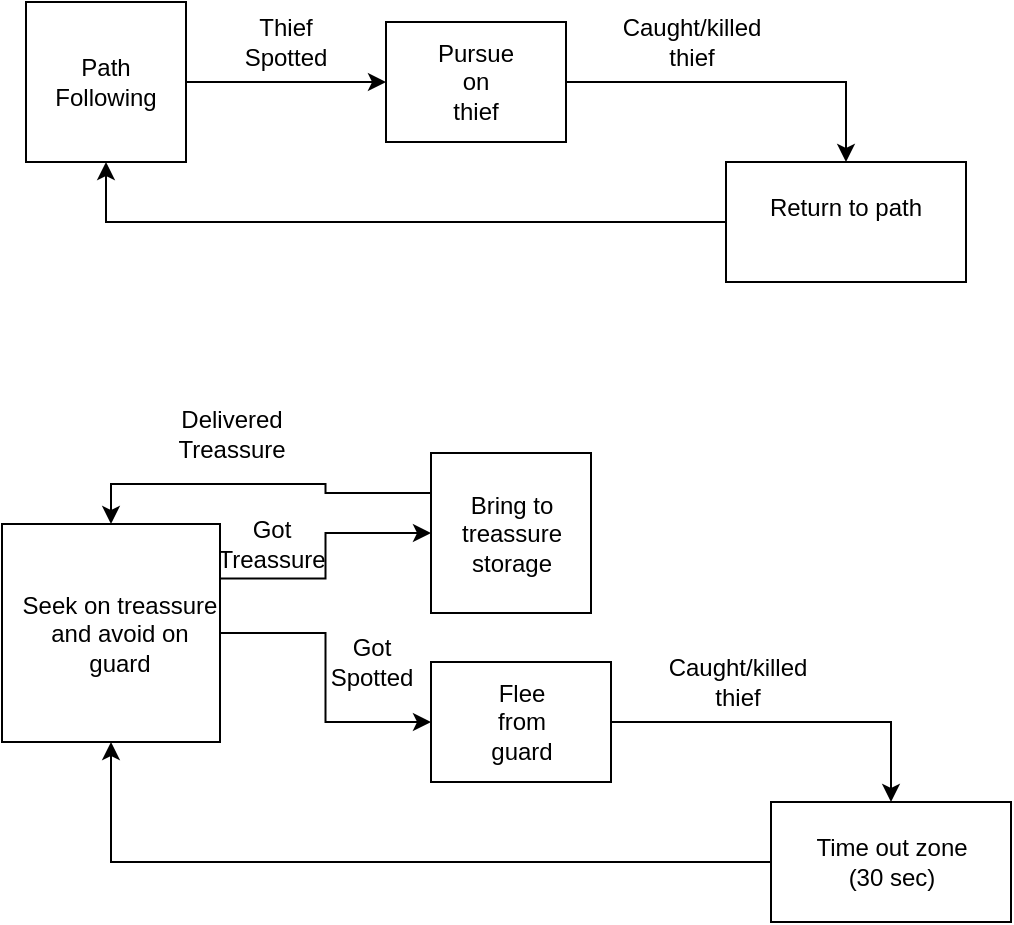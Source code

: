<mxfile version="10.8.0" type="device"><diagram id="Rw6Fp3HOxizFbm5RMDP1" name="Page-1"><mxGraphModel dx="1314" dy="797" grid="1" gridSize="10" guides="1" tooltips="1" connect="1" arrows="1" fold="1" page="1" pageScale="1" pageWidth="827" pageHeight="1169" math="0" shadow="0"><root><mxCell id="0"/><mxCell id="1" parent="0"/><mxCell id="LykZJVsjTRKF9K3R2qPe-4" style="edgeStyle=orthogonalEdgeStyle;rounded=0;orthogonalLoop=1;jettySize=auto;html=1;exitX=1;exitY=0.5;exitDx=0;exitDy=0;" edge="1" parent="1" source="LykZJVsjTRKF9K3R2qPe-1" target="LykZJVsjTRKF9K3R2qPe-6"><mxGeometry relative="1" as="geometry"><mxPoint x="250" y="90" as="targetPoint"/></mxGeometry></mxCell><mxCell id="LykZJVsjTRKF9K3R2qPe-1" value="" style="whiteSpace=wrap;html=1;aspect=fixed;" vertex="1" parent="1"><mxGeometry x="60" y="50" width="80" height="80" as="geometry"/></mxCell><mxCell id="LykZJVsjTRKF9K3R2qPe-2" value="Path&lt;br&gt;Following&lt;br&gt;" style="text;html=1;strokeColor=none;fillColor=none;align=center;verticalAlign=middle;whiteSpace=wrap;rounded=0;" vertex="1" parent="1"><mxGeometry x="80" y="80" width="40" height="20" as="geometry"/></mxCell><mxCell id="LykZJVsjTRKF9K3R2qPe-9" style="edgeStyle=orthogonalEdgeStyle;rounded=0;orthogonalLoop=1;jettySize=auto;html=1;exitX=1;exitY=0.5;exitDx=0;exitDy=0;" edge="1" parent="1" source="LykZJVsjTRKF9K3R2qPe-6" target="LykZJVsjTRKF9K3R2qPe-10"><mxGeometry relative="1" as="geometry"><mxPoint x="470" y="160" as="targetPoint"/></mxGeometry></mxCell><mxCell id="LykZJVsjTRKF9K3R2qPe-6" value="" style="rounded=0;whiteSpace=wrap;html=1;" vertex="1" parent="1"><mxGeometry x="240" y="60" width="90" height="60" as="geometry"/></mxCell><mxCell id="LykZJVsjTRKF9K3R2qPe-7" value="Thief Spotted" style="text;html=1;strokeColor=none;fillColor=none;align=center;verticalAlign=middle;whiteSpace=wrap;rounded=0;" vertex="1" parent="1"><mxGeometry x="170" y="60" width="40" height="20" as="geometry"/></mxCell><mxCell id="LykZJVsjTRKF9K3R2qPe-8" value="Pursue on thief" style="text;html=1;strokeColor=none;fillColor=none;align=center;verticalAlign=middle;whiteSpace=wrap;rounded=0;" vertex="1" parent="1"><mxGeometry x="265" y="80" width="40" height="20" as="geometry"/></mxCell><mxCell id="LykZJVsjTRKF9K3R2qPe-12" style="edgeStyle=orthogonalEdgeStyle;rounded=0;orthogonalLoop=1;jettySize=auto;html=1;exitX=0;exitY=0.5;exitDx=0;exitDy=0;entryX=0.5;entryY=1;entryDx=0;entryDy=0;" edge="1" parent="1" source="LykZJVsjTRKF9K3R2qPe-10" target="LykZJVsjTRKF9K3R2qPe-1"><mxGeometry relative="1" as="geometry"><mxPoint x="90" y="160" as="targetPoint"/></mxGeometry></mxCell><mxCell id="LykZJVsjTRKF9K3R2qPe-10" value="Return to path&lt;br&gt;&lt;br&gt;" style="rounded=0;whiteSpace=wrap;html=1;" vertex="1" parent="1"><mxGeometry x="410" y="130" width="120" height="60" as="geometry"/></mxCell><mxCell id="LykZJVsjTRKF9K3R2qPe-11" value="Caught/killed thief" style="text;html=1;strokeColor=none;fillColor=none;align=center;verticalAlign=middle;whiteSpace=wrap;rounded=0;" vertex="1" parent="1"><mxGeometry x="373" y="60" width="40" height="20" as="geometry"/></mxCell><mxCell id="LykZJVsjTRKF9K3R2qPe-13" style="edgeStyle=orthogonalEdgeStyle;rounded=0;orthogonalLoop=1;jettySize=auto;html=1;exitX=1;exitY=0.5;exitDx=0;exitDy=0;" edge="1" parent="1" source="LykZJVsjTRKF9K3R2qPe-14" target="LykZJVsjTRKF9K3R2qPe-17"><mxGeometry relative="1" as="geometry"><mxPoint x="272.5" y="410" as="targetPoint"/></mxGeometry></mxCell><mxCell id="LykZJVsjTRKF9K3R2qPe-25" style="edgeStyle=orthogonalEdgeStyle;rounded=0;orthogonalLoop=1;jettySize=auto;html=1;exitX=1;exitY=0.25;exitDx=0;exitDy=0;" edge="1" parent="1" source="LykZJVsjTRKF9K3R2qPe-14" target="LykZJVsjTRKF9K3R2qPe-26"><mxGeometry relative="1" as="geometry"><mxPoint x="252.5" y="320" as="targetPoint"/></mxGeometry></mxCell><mxCell id="LykZJVsjTRKF9K3R2qPe-14" value="" style="whiteSpace=wrap;html=1;aspect=fixed;" vertex="1" parent="1"><mxGeometry x="48" y="311" width="109" height="109" as="geometry"/></mxCell><mxCell id="LykZJVsjTRKF9K3R2qPe-15" value="Seek on treassure and avoid on guard&lt;br&gt;" style="text;html=1;strokeColor=none;fillColor=none;align=center;verticalAlign=middle;whiteSpace=wrap;rounded=0;" vertex="1" parent="1"><mxGeometry x="57" y="355.5" width="100" height="20" as="geometry"/></mxCell><mxCell id="LykZJVsjTRKF9K3R2qPe-16" style="edgeStyle=orthogonalEdgeStyle;rounded=0;orthogonalLoop=1;jettySize=auto;html=1;exitX=1;exitY=0.5;exitDx=0;exitDy=0;" edge="1" parent="1" source="LykZJVsjTRKF9K3R2qPe-17" target="LykZJVsjTRKF9K3R2qPe-21"><mxGeometry relative="1" as="geometry"><mxPoint x="492.5" y="480" as="targetPoint"/></mxGeometry></mxCell><mxCell id="LykZJVsjTRKF9K3R2qPe-17" value="" style="rounded=0;whiteSpace=wrap;html=1;" vertex="1" parent="1"><mxGeometry x="262.5" y="380" width="90" height="60" as="geometry"/></mxCell><mxCell id="LykZJVsjTRKF9K3R2qPe-18" value="Got Spotted&lt;br&gt;" style="text;html=1;strokeColor=none;fillColor=none;align=center;verticalAlign=middle;whiteSpace=wrap;rounded=0;" vertex="1" parent="1"><mxGeometry x="212.5" y="370" width="40" height="20" as="geometry"/></mxCell><mxCell id="LykZJVsjTRKF9K3R2qPe-19" value="Flee from guard" style="text;html=1;strokeColor=none;fillColor=none;align=center;verticalAlign=middle;whiteSpace=wrap;rounded=0;" vertex="1" parent="1"><mxGeometry x="287.5" y="400" width="40" height="20" as="geometry"/></mxCell><mxCell id="LykZJVsjTRKF9K3R2qPe-20" style="edgeStyle=orthogonalEdgeStyle;rounded=0;orthogonalLoop=1;jettySize=auto;html=1;exitX=0;exitY=0.5;exitDx=0;exitDy=0;entryX=0.5;entryY=1;entryDx=0;entryDy=0;" edge="1" parent="1" source="LykZJVsjTRKF9K3R2qPe-21" target="LykZJVsjTRKF9K3R2qPe-14"><mxGeometry relative="1" as="geometry"><mxPoint x="112.5" y="480" as="targetPoint"/></mxGeometry></mxCell><mxCell id="LykZJVsjTRKF9K3R2qPe-21" value="Time out zone&lt;br&gt;(30 sec)&lt;br&gt;" style="rounded=0;whiteSpace=wrap;html=1;" vertex="1" parent="1"><mxGeometry x="432.5" y="450" width="120" height="60" as="geometry"/></mxCell><mxCell id="LykZJVsjTRKF9K3R2qPe-22" value="Caught/killed thief" style="text;html=1;strokeColor=none;fillColor=none;align=center;verticalAlign=middle;whiteSpace=wrap;rounded=0;" vertex="1" parent="1"><mxGeometry x="395.5" y="380" width="40" height="20" as="geometry"/></mxCell><mxCell id="LykZJVsjTRKF9K3R2qPe-29" style="edgeStyle=orthogonalEdgeStyle;rounded=0;orthogonalLoop=1;jettySize=auto;html=1;exitX=0;exitY=0.25;exitDx=0;exitDy=0;entryX=0.5;entryY=0;entryDx=0;entryDy=0;" edge="1" parent="1" source="LykZJVsjTRKF9K3R2qPe-26" target="LykZJVsjTRKF9K3R2qPe-14"><mxGeometry relative="1" as="geometry"/></mxCell><mxCell id="LykZJVsjTRKF9K3R2qPe-26" value="" style="whiteSpace=wrap;html=1;aspect=fixed;" vertex="1" parent="1"><mxGeometry x="262.5" y="275.5" width="80" height="80" as="geometry"/></mxCell><mxCell id="LykZJVsjTRKF9K3R2qPe-27" value="Got Treassure&lt;br&gt;" style="text;html=1;strokeColor=none;fillColor=none;align=center;verticalAlign=middle;whiteSpace=wrap;rounded=0;" vertex="1" parent="1"><mxGeometry x="162.5" y="311" width="40" height="20" as="geometry"/></mxCell><mxCell id="LykZJVsjTRKF9K3R2qPe-28" value="Bring to treassure storage" style="text;html=1;strokeColor=none;fillColor=none;align=center;verticalAlign=middle;whiteSpace=wrap;rounded=0;" vertex="1" parent="1"><mxGeometry x="282.5" y="305.5" width="40" height="20" as="geometry"/></mxCell><mxCell id="LykZJVsjTRKF9K3R2qPe-30" value="Delivered Treassure" style="text;html=1;strokeColor=none;fillColor=none;align=center;verticalAlign=middle;whiteSpace=wrap;rounded=0;" vertex="1" parent="1"><mxGeometry x="142.5" y="255.5" width="40" height="20" as="geometry"/></mxCell></root></mxGraphModel></diagram></mxfile>